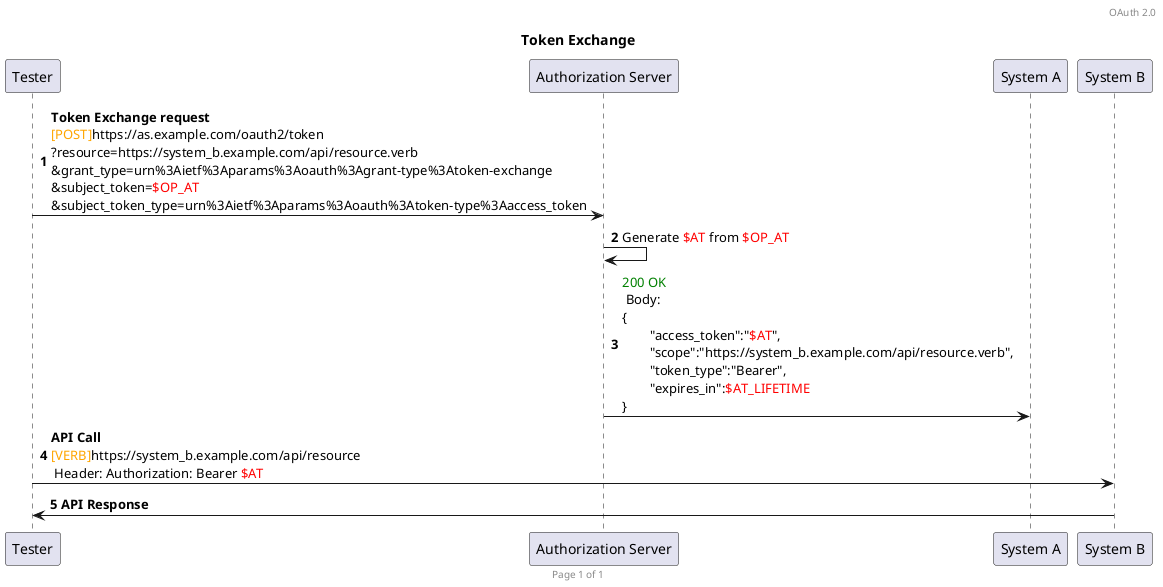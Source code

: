 @startuml

header OAuth 2.0
footer Page %page% of %lastpage%

title Token Exchange
autonumber

participant T as "Tester"
participant Auth as "Authorization Server"
participant A as "System A"
participant B as "System B"

T -> Auth : **Token Exchange request**\n<font color=orange>[POST]</font>https://as.example.com/oauth2/token\n?resource=https://system_b.example.com/api/resource.verb\n&grant_type=urn%3Aietf%3Aparams%3Aoauth%3Agrant-type%3Atoken-exchange\n&subject_token=<font color=red>$OP_AT</font>\n&subject_token_type=urn%3Aietf%3Aparams%3Aoauth%3Atoken-type%3Aaccess_token
Auth -> Auth : Generate <font color=red>$AT</font> from <font color=red>$OP_AT</font>
Auth -> A : <font color=green>200 OK</font> \n Body: \n{\n\t"access_token":"<font color=red>$AT</font>",\n\t"scope":"https://system_b.example.com/api/resource.verb",\n\t"token_type":"Bearer",\n\t"expires_in":<font color=red>$AT_LIFETIME</font>\n}

T -> B : **API Call** \n<font color=orange>[VERB]</font>https://system_b.example.com/api/resource\n Header: Authorization: Bearer <font color=red>$AT</font>
B -> T : **API Response**
@enduml
